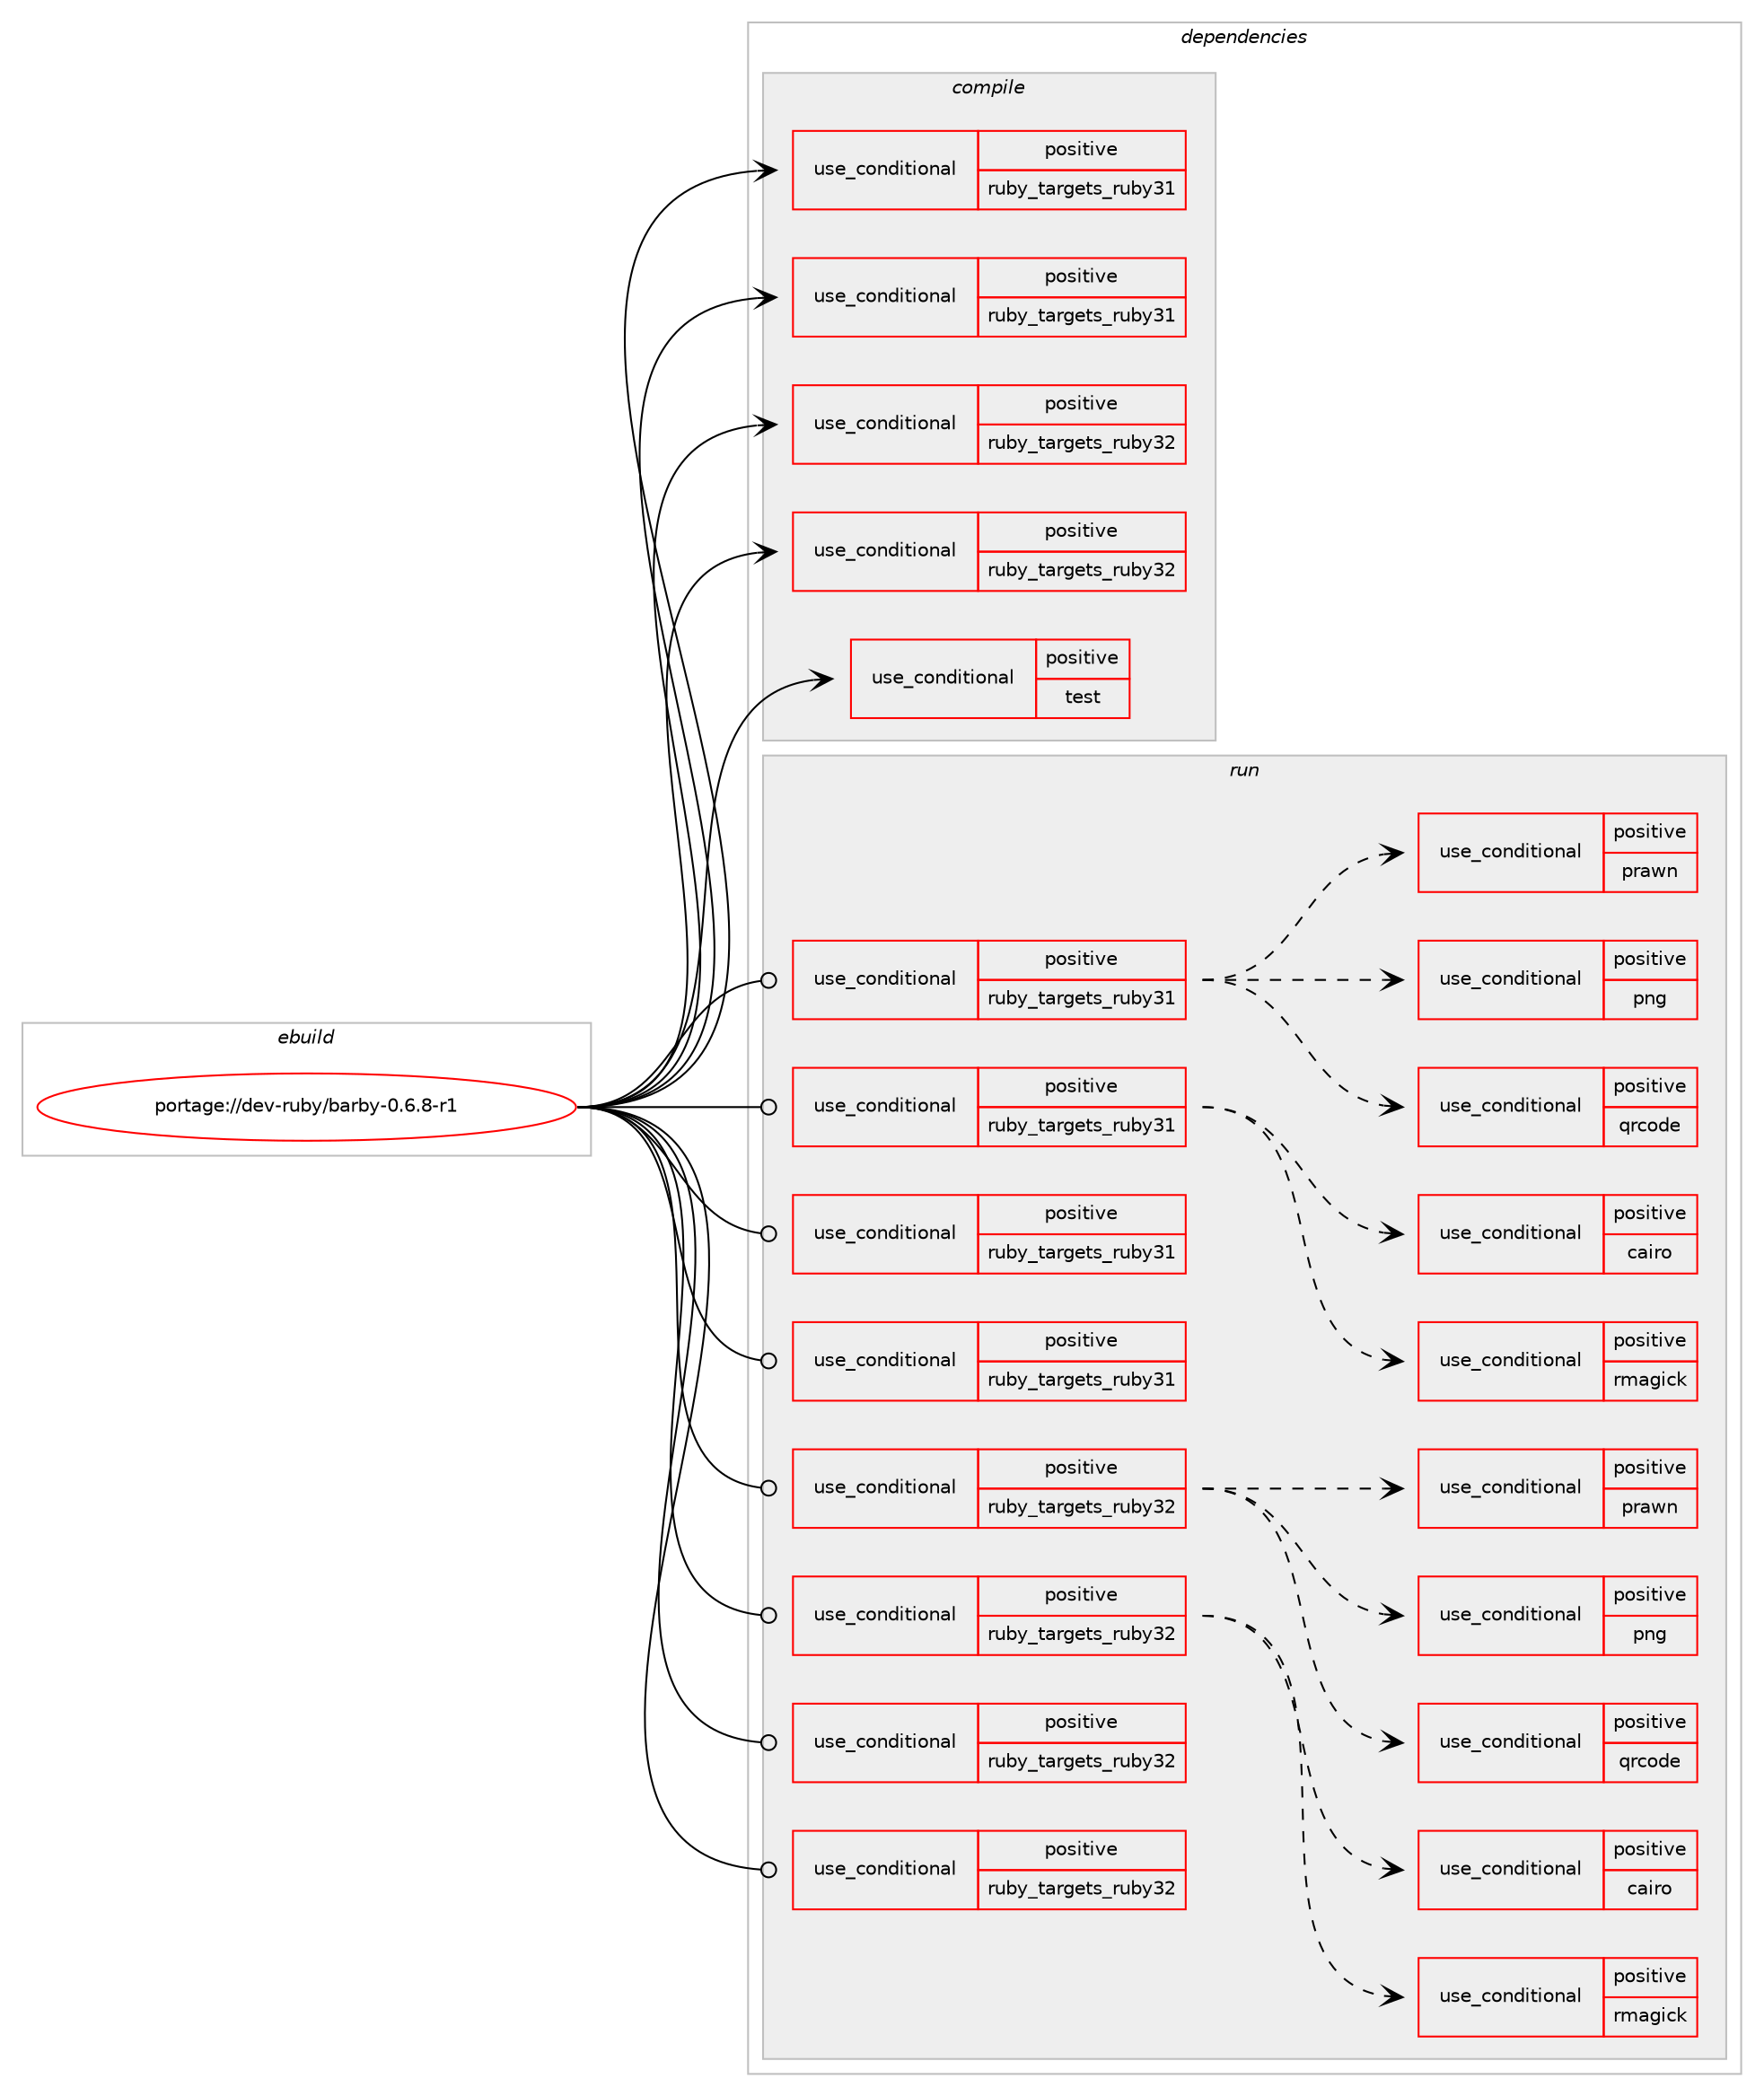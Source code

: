 digraph prolog {

# *************
# Graph options
# *************

newrank=true;
concentrate=true;
compound=true;
graph [rankdir=LR,fontname=Helvetica,fontsize=10,ranksep=1.5];#, ranksep=2.5, nodesep=0.2];
edge  [arrowhead=vee];
node  [fontname=Helvetica,fontsize=10];

# **********
# The ebuild
# **********

subgraph cluster_leftcol {
color=gray;
rank=same;
label=<<i>ebuild</i>>;
id [label="portage://dev-ruby/barby-0.6.8-r1", color=red, width=4, href="../dev-ruby/barby-0.6.8-r1.svg"];
}

# ****************
# The dependencies
# ****************

subgraph cluster_midcol {
color=gray;
label=<<i>dependencies</i>>;
subgraph cluster_compile {
fillcolor="#eeeeee";
style=filled;
label=<<i>compile</i>>;
subgraph cond43708 {
dependency90528 [label=<<TABLE BORDER="0" CELLBORDER="1" CELLSPACING="0" CELLPADDING="4"><TR><TD ROWSPAN="3" CELLPADDING="10">use_conditional</TD></TR><TR><TD>positive</TD></TR><TR><TD>ruby_targets_ruby31</TD></TR></TABLE>>, shape=none, color=red];
# *** BEGIN UNKNOWN DEPENDENCY TYPE (TODO) ***
# dependency90528 -> package_dependency(portage://dev-ruby/barby-0.6.8-r1,install,no,dev-lang,ruby,none,[,,],[slot(3.1)],[])
# *** END UNKNOWN DEPENDENCY TYPE (TODO) ***

}
id:e -> dependency90528:w [weight=20,style="solid",arrowhead="vee"];
subgraph cond43709 {
dependency90529 [label=<<TABLE BORDER="0" CELLBORDER="1" CELLSPACING="0" CELLPADDING="4"><TR><TD ROWSPAN="3" CELLPADDING="10">use_conditional</TD></TR><TR><TD>positive</TD></TR><TR><TD>ruby_targets_ruby31</TD></TR></TABLE>>, shape=none, color=red];
# *** BEGIN UNKNOWN DEPENDENCY TYPE (TODO) ***
# dependency90529 -> package_dependency(portage://dev-ruby/barby-0.6.8-r1,install,no,virtual,rubygems,none,[,,],[],[use(enable(ruby_targets_ruby31),negative)])
# *** END UNKNOWN DEPENDENCY TYPE (TODO) ***

}
id:e -> dependency90529:w [weight=20,style="solid",arrowhead="vee"];
subgraph cond43710 {
dependency90530 [label=<<TABLE BORDER="0" CELLBORDER="1" CELLSPACING="0" CELLPADDING="4"><TR><TD ROWSPAN="3" CELLPADDING="10">use_conditional</TD></TR><TR><TD>positive</TD></TR><TR><TD>ruby_targets_ruby32</TD></TR></TABLE>>, shape=none, color=red];
# *** BEGIN UNKNOWN DEPENDENCY TYPE (TODO) ***
# dependency90530 -> package_dependency(portage://dev-ruby/barby-0.6.8-r1,install,no,dev-lang,ruby,none,[,,],[slot(3.2)],[])
# *** END UNKNOWN DEPENDENCY TYPE (TODO) ***

}
id:e -> dependency90530:w [weight=20,style="solid",arrowhead="vee"];
subgraph cond43711 {
dependency90531 [label=<<TABLE BORDER="0" CELLBORDER="1" CELLSPACING="0" CELLPADDING="4"><TR><TD ROWSPAN="3" CELLPADDING="10">use_conditional</TD></TR><TR><TD>positive</TD></TR><TR><TD>ruby_targets_ruby32</TD></TR></TABLE>>, shape=none, color=red];
# *** BEGIN UNKNOWN DEPENDENCY TYPE (TODO) ***
# dependency90531 -> package_dependency(portage://dev-ruby/barby-0.6.8-r1,install,no,virtual,rubygems,none,[,,],[],[use(enable(ruby_targets_ruby32),negative)])
# *** END UNKNOWN DEPENDENCY TYPE (TODO) ***

}
id:e -> dependency90531:w [weight=20,style="solid",arrowhead="vee"];
subgraph cond43712 {
dependency90532 [label=<<TABLE BORDER="0" CELLBORDER="1" CELLSPACING="0" CELLPADDING="4"><TR><TD ROWSPAN="3" CELLPADDING="10">use_conditional</TD></TR><TR><TD>positive</TD></TR><TR><TD>test</TD></TR></TABLE>>, shape=none, color=red];
# *** BEGIN UNKNOWN DEPENDENCY TYPE (TODO) ***
# dependency90532 -> package_dependency(portage://dev-ruby/barby-0.6.8-r1,install,no,media-gfx,imagemagick,none,[,,],[],[use(enable(png),none)])
# *** END UNKNOWN DEPENDENCY TYPE (TODO) ***

}
id:e -> dependency90532:w [weight=20,style="solid",arrowhead="vee"];
}
subgraph cluster_compileandrun {
fillcolor="#eeeeee";
style=filled;
label=<<i>compile and run</i>>;
}
subgraph cluster_run {
fillcolor="#eeeeee";
style=filled;
label=<<i>run</i>>;
subgraph cond43713 {
dependency90533 [label=<<TABLE BORDER="0" CELLBORDER="1" CELLSPACING="0" CELLPADDING="4"><TR><TD ROWSPAN="3" CELLPADDING="10">use_conditional</TD></TR><TR><TD>positive</TD></TR><TR><TD>ruby_targets_ruby31</TD></TR></TABLE>>, shape=none, color=red];
subgraph cond43714 {
dependency90534 [label=<<TABLE BORDER="0" CELLBORDER="1" CELLSPACING="0" CELLPADDING="4"><TR><TD ROWSPAN="3" CELLPADDING="10">use_conditional</TD></TR><TR><TD>positive</TD></TR><TR><TD>qrcode</TD></TR></TABLE>>, shape=none, color=red];
# *** BEGIN UNKNOWN DEPENDENCY TYPE (TODO) ***
# dependency90534 -> package_dependency(portage://dev-ruby/barby-0.6.8-r1,run,no,dev-ruby,rqrcode,none,[,,],[],[use(enable(ruby_targets_ruby31),negative)])
# *** END UNKNOWN DEPENDENCY TYPE (TODO) ***

}
dependency90533:e -> dependency90534:w [weight=20,style="dashed",arrowhead="vee"];
subgraph cond43715 {
dependency90535 [label=<<TABLE BORDER="0" CELLBORDER="1" CELLSPACING="0" CELLPADDING="4"><TR><TD ROWSPAN="3" CELLPADDING="10">use_conditional</TD></TR><TR><TD>positive</TD></TR><TR><TD>png</TD></TR></TABLE>>, shape=none, color=red];
# *** BEGIN UNKNOWN DEPENDENCY TYPE (TODO) ***
# dependency90535 -> package_dependency(portage://dev-ruby/barby-0.6.8-r1,run,no,dev-ruby,chunky_png,none,[,,],[],[use(enable(ruby_targets_ruby31),negative)])
# *** END UNKNOWN DEPENDENCY TYPE (TODO) ***

}
dependency90533:e -> dependency90535:w [weight=20,style="dashed",arrowhead="vee"];
subgraph cond43716 {
dependency90536 [label=<<TABLE BORDER="0" CELLBORDER="1" CELLSPACING="0" CELLPADDING="4"><TR><TD ROWSPAN="3" CELLPADDING="10">use_conditional</TD></TR><TR><TD>positive</TD></TR><TR><TD>prawn</TD></TR></TABLE>>, shape=none, color=red];
# *** BEGIN UNKNOWN DEPENDENCY TYPE (TODO) ***
# dependency90536 -> package_dependency(portage://dev-ruby/barby-0.6.8-r1,run,no,dev-ruby,prawn,none,[,,],any_different_slot,[use(enable(ruby_targets_ruby31),negative)])
# *** END UNKNOWN DEPENDENCY TYPE (TODO) ***

}
dependency90533:e -> dependency90536:w [weight=20,style="dashed",arrowhead="vee"];
}
id:e -> dependency90533:w [weight=20,style="solid",arrowhead="odot"];
subgraph cond43717 {
dependency90537 [label=<<TABLE BORDER="0" CELLBORDER="1" CELLSPACING="0" CELLPADDING="4"><TR><TD ROWSPAN="3" CELLPADDING="10">use_conditional</TD></TR><TR><TD>positive</TD></TR><TR><TD>ruby_targets_ruby31</TD></TR></TABLE>>, shape=none, color=red];
subgraph cond43718 {
dependency90538 [label=<<TABLE BORDER="0" CELLBORDER="1" CELLSPACING="0" CELLPADDING="4"><TR><TD ROWSPAN="3" CELLPADDING="10">use_conditional</TD></TR><TR><TD>positive</TD></TR><TR><TD>rmagick</TD></TR></TABLE>>, shape=none, color=red];
# *** BEGIN UNKNOWN DEPENDENCY TYPE (TODO) ***
# dependency90538 -> package_dependency(portage://dev-ruby/barby-0.6.8-r1,run,no,dev-ruby,rmagick,none,[,,],any_different_slot,[use(enable(ruby_targets_ruby31),negative)])
# *** END UNKNOWN DEPENDENCY TYPE (TODO) ***

}
dependency90537:e -> dependency90538:w [weight=20,style="dashed",arrowhead="vee"];
subgraph cond43719 {
dependency90539 [label=<<TABLE BORDER="0" CELLBORDER="1" CELLSPACING="0" CELLPADDING="4"><TR><TD ROWSPAN="3" CELLPADDING="10">use_conditional</TD></TR><TR><TD>positive</TD></TR><TR><TD>cairo</TD></TR></TABLE>>, shape=none, color=red];
# *** BEGIN UNKNOWN DEPENDENCY TYPE (TODO) ***
# dependency90539 -> package_dependency(portage://dev-ruby/barby-0.6.8-r1,run,no,dev-ruby,rcairo,none,[,,],[],[use(enable(ruby_targets_ruby31),negative)])
# *** END UNKNOWN DEPENDENCY TYPE (TODO) ***

}
dependency90537:e -> dependency90539:w [weight=20,style="dashed",arrowhead="vee"];
}
id:e -> dependency90537:w [weight=20,style="solid",arrowhead="odot"];
subgraph cond43720 {
dependency90540 [label=<<TABLE BORDER="0" CELLBORDER="1" CELLSPACING="0" CELLPADDING="4"><TR><TD ROWSPAN="3" CELLPADDING="10">use_conditional</TD></TR><TR><TD>positive</TD></TR><TR><TD>ruby_targets_ruby31</TD></TR></TABLE>>, shape=none, color=red];
# *** BEGIN UNKNOWN DEPENDENCY TYPE (TODO) ***
# dependency90540 -> package_dependency(portage://dev-ruby/barby-0.6.8-r1,run,no,dev-lang,ruby,none,[,,],[slot(3.1)],[])
# *** END UNKNOWN DEPENDENCY TYPE (TODO) ***

}
id:e -> dependency90540:w [weight=20,style="solid",arrowhead="odot"];
subgraph cond43721 {
dependency90541 [label=<<TABLE BORDER="0" CELLBORDER="1" CELLSPACING="0" CELLPADDING="4"><TR><TD ROWSPAN="3" CELLPADDING="10">use_conditional</TD></TR><TR><TD>positive</TD></TR><TR><TD>ruby_targets_ruby31</TD></TR></TABLE>>, shape=none, color=red];
# *** BEGIN UNKNOWN DEPENDENCY TYPE (TODO) ***
# dependency90541 -> package_dependency(portage://dev-ruby/barby-0.6.8-r1,run,no,virtual,rubygems,none,[,,],[],[use(enable(ruby_targets_ruby31),negative)])
# *** END UNKNOWN DEPENDENCY TYPE (TODO) ***

}
id:e -> dependency90541:w [weight=20,style="solid",arrowhead="odot"];
subgraph cond43722 {
dependency90542 [label=<<TABLE BORDER="0" CELLBORDER="1" CELLSPACING="0" CELLPADDING="4"><TR><TD ROWSPAN="3" CELLPADDING="10">use_conditional</TD></TR><TR><TD>positive</TD></TR><TR><TD>ruby_targets_ruby32</TD></TR></TABLE>>, shape=none, color=red];
subgraph cond43723 {
dependency90543 [label=<<TABLE BORDER="0" CELLBORDER="1" CELLSPACING="0" CELLPADDING="4"><TR><TD ROWSPAN="3" CELLPADDING="10">use_conditional</TD></TR><TR><TD>positive</TD></TR><TR><TD>qrcode</TD></TR></TABLE>>, shape=none, color=red];
# *** BEGIN UNKNOWN DEPENDENCY TYPE (TODO) ***
# dependency90543 -> package_dependency(portage://dev-ruby/barby-0.6.8-r1,run,no,dev-ruby,rqrcode,none,[,,],[],[use(enable(ruby_targets_ruby32),negative)])
# *** END UNKNOWN DEPENDENCY TYPE (TODO) ***

}
dependency90542:e -> dependency90543:w [weight=20,style="dashed",arrowhead="vee"];
subgraph cond43724 {
dependency90544 [label=<<TABLE BORDER="0" CELLBORDER="1" CELLSPACING="0" CELLPADDING="4"><TR><TD ROWSPAN="3" CELLPADDING="10">use_conditional</TD></TR><TR><TD>positive</TD></TR><TR><TD>png</TD></TR></TABLE>>, shape=none, color=red];
# *** BEGIN UNKNOWN DEPENDENCY TYPE (TODO) ***
# dependency90544 -> package_dependency(portage://dev-ruby/barby-0.6.8-r1,run,no,dev-ruby,chunky_png,none,[,,],[],[use(enable(ruby_targets_ruby32),negative)])
# *** END UNKNOWN DEPENDENCY TYPE (TODO) ***

}
dependency90542:e -> dependency90544:w [weight=20,style="dashed",arrowhead="vee"];
subgraph cond43725 {
dependency90545 [label=<<TABLE BORDER="0" CELLBORDER="1" CELLSPACING="0" CELLPADDING="4"><TR><TD ROWSPAN="3" CELLPADDING="10">use_conditional</TD></TR><TR><TD>positive</TD></TR><TR><TD>prawn</TD></TR></TABLE>>, shape=none, color=red];
# *** BEGIN UNKNOWN DEPENDENCY TYPE (TODO) ***
# dependency90545 -> package_dependency(portage://dev-ruby/barby-0.6.8-r1,run,no,dev-ruby,prawn,none,[,,],any_different_slot,[use(enable(ruby_targets_ruby32),negative)])
# *** END UNKNOWN DEPENDENCY TYPE (TODO) ***

}
dependency90542:e -> dependency90545:w [weight=20,style="dashed",arrowhead="vee"];
}
id:e -> dependency90542:w [weight=20,style="solid",arrowhead="odot"];
subgraph cond43726 {
dependency90546 [label=<<TABLE BORDER="0" CELLBORDER="1" CELLSPACING="0" CELLPADDING="4"><TR><TD ROWSPAN="3" CELLPADDING="10">use_conditional</TD></TR><TR><TD>positive</TD></TR><TR><TD>ruby_targets_ruby32</TD></TR></TABLE>>, shape=none, color=red];
subgraph cond43727 {
dependency90547 [label=<<TABLE BORDER="0" CELLBORDER="1" CELLSPACING="0" CELLPADDING="4"><TR><TD ROWSPAN="3" CELLPADDING="10">use_conditional</TD></TR><TR><TD>positive</TD></TR><TR><TD>rmagick</TD></TR></TABLE>>, shape=none, color=red];
# *** BEGIN UNKNOWN DEPENDENCY TYPE (TODO) ***
# dependency90547 -> package_dependency(portage://dev-ruby/barby-0.6.8-r1,run,no,dev-ruby,rmagick,none,[,,],any_different_slot,[use(enable(ruby_targets_ruby32),negative)])
# *** END UNKNOWN DEPENDENCY TYPE (TODO) ***

}
dependency90546:e -> dependency90547:w [weight=20,style="dashed",arrowhead="vee"];
subgraph cond43728 {
dependency90548 [label=<<TABLE BORDER="0" CELLBORDER="1" CELLSPACING="0" CELLPADDING="4"><TR><TD ROWSPAN="3" CELLPADDING="10">use_conditional</TD></TR><TR><TD>positive</TD></TR><TR><TD>cairo</TD></TR></TABLE>>, shape=none, color=red];
# *** BEGIN UNKNOWN DEPENDENCY TYPE (TODO) ***
# dependency90548 -> package_dependency(portage://dev-ruby/barby-0.6.8-r1,run,no,dev-ruby,rcairo,none,[,,],[],[use(enable(ruby_targets_ruby32),negative)])
# *** END UNKNOWN DEPENDENCY TYPE (TODO) ***

}
dependency90546:e -> dependency90548:w [weight=20,style="dashed",arrowhead="vee"];
}
id:e -> dependency90546:w [weight=20,style="solid",arrowhead="odot"];
subgraph cond43729 {
dependency90549 [label=<<TABLE BORDER="0" CELLBORDER="1" CELLSPACING="0" CELLPADDING="4"><TR><TD ROWSPAN="3" CELLPADDING="10">use_conditional</TD></TR><TR><TD>positive</TD></TR><TR><TD>ruby_targets_ruby32</TD></TR></TABLE>>, shape=none, color=red];
# *** BEGIN UNKNOWN DEPENDENCY TYPE (TODO) ***
# dependency90549 -> package_dependency(portage://dev-ruby/barby-0.6.8-r1,run,no,dev-lang,ruby,none,[,,],[slot(3.2)],[])
# *** END UNKNOWN DEPENDENCY TYPE (TODO) ***

}
id:e -> dependency90549:w [weight=20,style="solid",arrowhead="odot"];
subgraph cond43730 {
dependency90550 [label=<<TABLE BORDER="0" CELLBORDER="1" CELLSPACING="0" CELLPADDING="4"><TR><TD ROWSPAN="3" CELLPADDING="10">use_conditional</TD></TR><TR><TD>positive</TD></TR><TR><TD>ruby_targets_ruby32</TD></TR></TABLE>>, shape=none, color=red];
# *** BEGIN UNKNOWN DEPENDENCY TYPE (TODO) ***
# dependency90550 -> package_dependency(portage://dev-ruby/barby-0.6.8-r1,run,no,virtual,rubygems,none,[,,],[],[use(enable(ruby_targets_ruby32),negative)])
# *** END UNKNOWN DEPENDENCY TYPE (TODO) ***

}
id:e -> dependency90550:w [weight=20,style="solid",arrowhead="odot"];
}
}

# **************
# The candidates
# **************

subgraph cluster_choices {
rank=same;
color=gray;
label=<<i>candidates</i>>;

}

}

